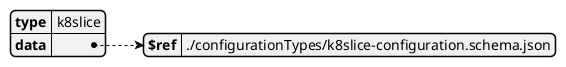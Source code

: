 @startjson
{
    "type": "k8slice",
    "data": {
        "$ref": "./configurationTypes/k8slice-configuration.schema.json"
    }
}
@endjson

